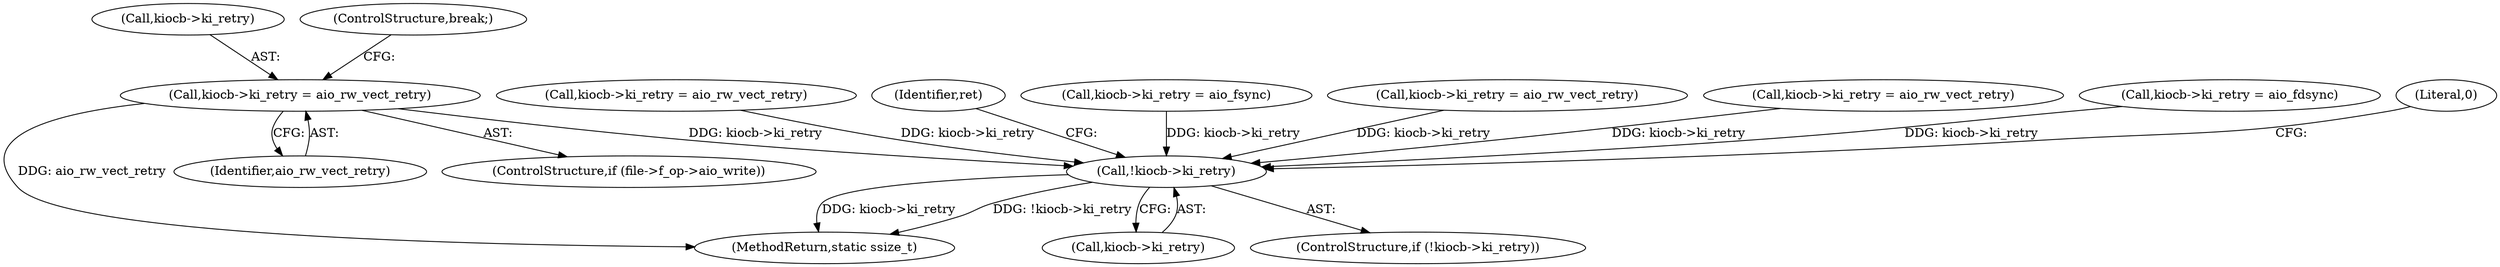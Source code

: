digraph "0_linux_a70b52ec1aaeaf60f4739edb1b422827cb6f3893@pointer" {
"1000301" [label="(Call,kiocb->ki_retry = aio_rw_vect_retry)"];
"1000349" [label="(Call,!kiocb->ki_retry)"];
"1000262" [label="(Call,kiocb->ki_retry = aio_rw_vect_retry)"];
"1000295" [label="(ControlStructure,if (file->f_op->aio_write))"];
"1000168" [label="(Call,kiocb->ki_retry = aio_rw_vect_retry)"];
"1000302" [label="(Call,kiocb->ki_retry)"];
"1000350" [label="(Call,kiocb->ki_retry)"];
"1000318" [label="(Call,kiocb->ki_retry = aio_fdsync)"];
"1000357" [label="(MethodReturn,static ssize_t)"];
"1000301" [label="(Call,kiocb->ki_retry = aio_rw_vect_retry)"];
"1000356" [label="(Literal,0)"];
"1000349" [label="(Call,!kiocb->ki_retry)"];
"1000223" [label="(Call,kiocb->ki_retry = aio_rw_vect_retry)"];
"1000354" [label="(Identifier,ret)"];
"1000306" [label="(ControlStructure,break;)"];
"1000335" [label="(Call,kiocb->ki_retry = aio_fsync)"];
"1000348" [label="(ControlStructure,if (!kiocb->ki_retry))"];
"1000305" [label="(Identifier,aio_rw_vect_retry)"];
"1000301" -> "1000295"  [label="AST: "];
"1000301" -> "1000305"  [label="CFG: "];
"1000302" -> "1000301"  [label="AST: "];
"1000305" -> "1000301"  [label="AST: "];
"1000306" -> "1000301"  [label="CFG: "];
"1000301" -> "1000357"  [label="DDG: aio_rw_vect_retry"];
"1000301" -> "1000349"  [label="DDG: kiocb->ki_retry"];
"1000349" -> "1000348"  [label="AST: "];
"1000349" -> "1000350"  [label="CFG: "];
"1000350" -> "1000349"  [label="AST: "];
"1000354" -> "1000349"  [label="CFG: "];
"1000356" -> "1000349"  [label="CFG: "];
"1000349" -> "1000357"  [label="DDG: !kiocb->ki_retry"];
"1000349" -> "1000357"  [label="DDG: kiocb->ki_retry"];
"1000335" -> "1000349"  [label="DDG: kiocb->ki_retry"];
"1000168" -> "1000349"  [label="DDG: kiocb->ki_retry"];
"1000318" -> "1000349"  [label="DDG: kiocb->ki_retry"];
"1000262" -> "1000349"  [label="DDG: kiocb->ki_retry"];
"1000223" -> "1000349"  [label="DDG: kiocb->ki_retry"];
}

